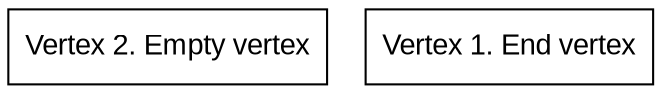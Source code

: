 digraph  D {

node [shape=record fontname=Arial];

2 [label="Vertex 2. Empty vertex"]
1 [label="Vertex 1. End vertex"]




}
